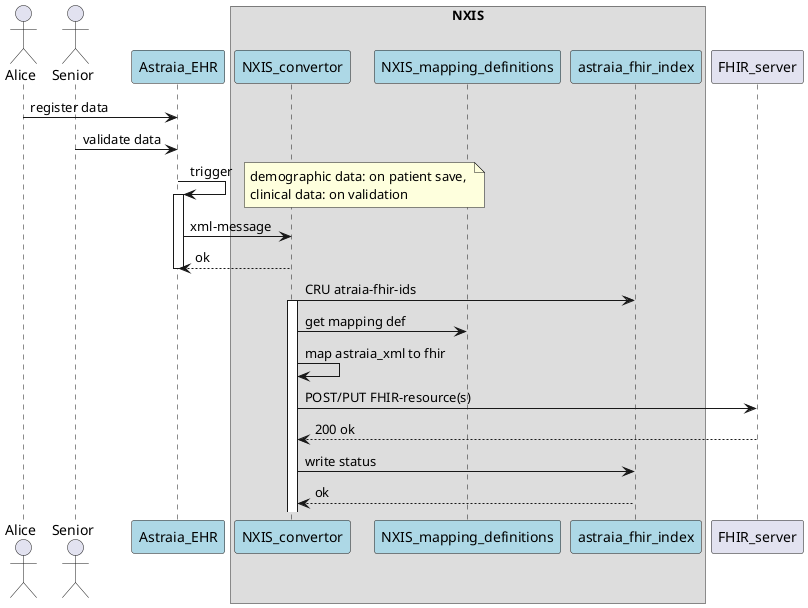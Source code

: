 @startuml
actor Alice
actor Senior
participant Astraia_EHR as ehr #lightblue
box NXIS
  participant NXIS_convertor as nxis_conv #lightblue
  participant NXIS_mapping_definitions as nxis_map #lightblue
  participant astraia_fhir_index as index #lightblue
end box
participant FHIR_server as fhir
Alice -> ehr : register data
Senior -> ehr: validate data
ehr -> ehr: trigger
activate ehr
  note right: demographic data: on patient save, \nclinical data: on validation
  ehr -> nxis_conv: xml-message
  nxis_conv --> ehr: ok
deactivate
nxis_conv -> index: CRU atraia-fhir-ids
activate nxis_conv
  nxis_conv -> nxis_map: get mapping def
  nxis_conv -> nxis_conv: map astraia_xml to fhir
  nxis_conv -> fhir: POST/PUT FHIR-resource(s)
  fhir --> nxis_conv: 200 ok
  nxis_conv -> index: write status
  index --> nxis_conv: ok
deactivate
@enduml
